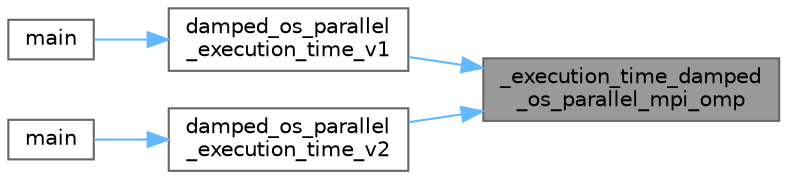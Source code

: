 digraph "_execution_time_damped_os_parallel_mpi_omp"
{
 // LATEX_PDF_SIZE
  bgcolor="transparent";
  edge [fontname=Helvetica,fontsize=10,labelfontname=Helvetica,labelfontsize=10];
  node [fontname=Helvetica,fontsize=10,shape=box,height=0.2,width=0.4];
  rankdir="RL";
  Node1 [id="Node000001",label="_execution_time_damped\l_os_parallel_mpi_omp",height=0.2,width=0.4,color="gray40", fillcolor="grey60", style="filled", fontcolor="black",tooltip=" "];
  Node1 -> Node2 [id="edge1_Node000001_Node000002",dir="back",color="steelblue1",style="solid",tooltip=" "];
  Node2 [id="Node000002",label="damped_os_parallel\l_execution_time_v1",height=0.2,width=0.4,color="grey40", fillcolor="white", style="filled",URL="$temp_2physics_8c.html#a76903fd1ad47ad819e06adacaf31f338",tooltip=" "];
  Node2 -> Node3 [id="edge2_Node000002_Node000003",dir="back",color="steelblue1",style="solid",tooltip=" "];
  Node3 [id="Node000003",label="main",height=0.2,width=0.4,color="grey40", fillcolor="white", style="filled",URL="$_physics___l_i_b_2examples_2main_8c.html#a840291bc02cba5474a4cb46a9b9566fe",tooltip=" "];
  Node1 -> Node4 [id="edge3_Node000001_Node000004",dir="back",color="steelblue1",style="solid",tooltip=" "];
  Node4 [id="Node000004",label="damped_os_parallel\l_execution_time_v2",height=0.2,width=0.4,color="grey40", fillcolor="white", style="filled",URL="$temp_2physics_8c.html#af847804cd4269d53afe1f31dd8346989",tooltip=" "];
  Node4 -> Node5 [id="edge4_Node000004_Node000005",dir="back",color="steelblue1",style="solid",tooltip=" "];
  Node5 [id="Node000005",label="main",height=0.2,width=0.4,color="grey40", fillcolor="white", style="filled",URL="$test_2main_8c.html#ae66f6b31b5ad750f1fe042a706a4e3d4",tooltip=" "];
}
